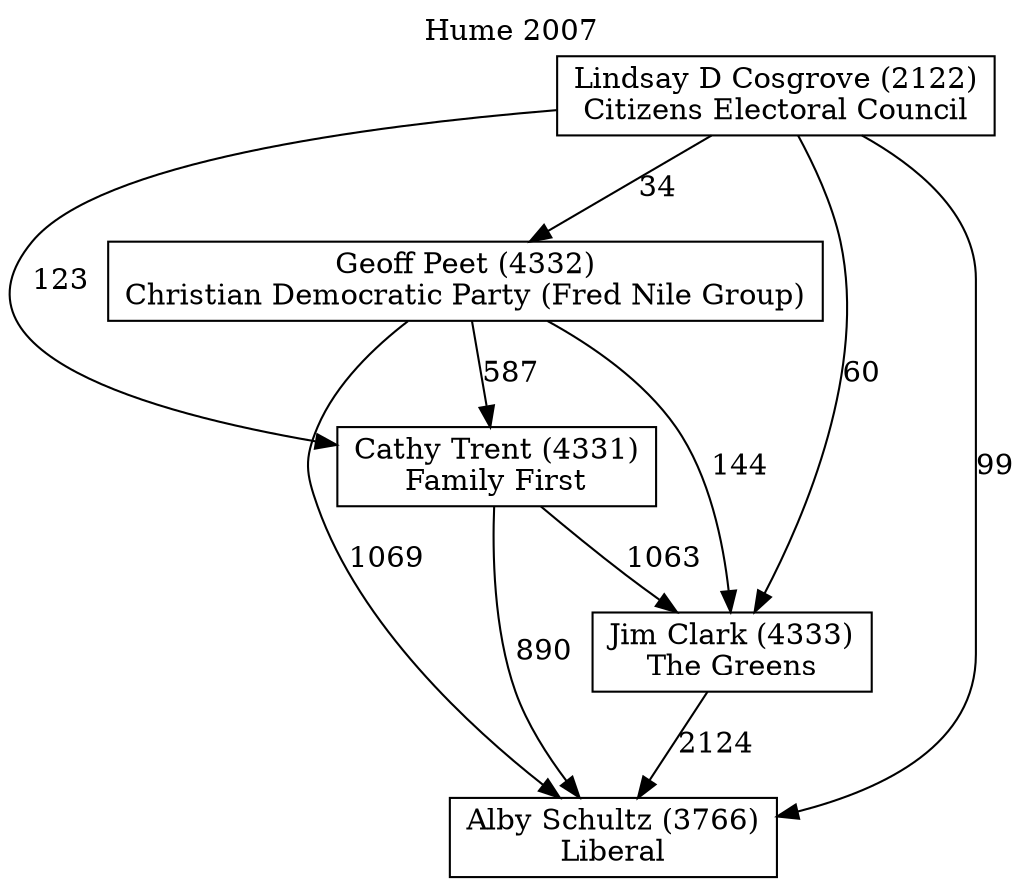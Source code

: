 // House preference flow
digraph "Alby Schultz (3766)_Hume_2007" {
	graph [label="Hume 2007" labelloc=t mclimit=10]
	node [shape=box]
	"Alby Schultz (3766)" [label="Alby Schultz (3766)
Liberal"]
	"Jim Clark (4333)" [label="Jim Clark (4333)
The Greens"]
	"Cathy Trent (4331)" [label="Cathy Trent (4331)
Family First"]
	"Geoff Peet (4332)" [label="Geoff Peet (4332)
Christian Democratic Party (Fred Nile Group)"]
	"Lindsay D Cosgrove (2122)" [label="Lindsay D Cosgrove (2122)
Citizens Electoral Council"]
	"Jim Clark (4333)" -> "Alby Schultz (3766)" [label=2124]
	"Cathy Trent (4331)" -> "Jim Clark (4333)" [label=1063]
	"Geoff Peet (4332)" -> "Cathy Trent (4331)" [label=587]
	"Lindsay D Cosgrove (2122)" -> "Geoff Peet (4332)" [label=34]
	"Cathy Trent (4331)" -> "Alby Schultz (3766)" [label=890]
	"Geoff Peet (4332)" -> "Alby Schultz (3766)" [label=1069]
	"Lindsay D Cosgrove (2122)" -> "Alby Schultz (3766)" [label=99]
	"Lindsay D Cosgrove (2122)" -> "Cathy Trent (4331)" [label=123]
	"Geoff Peet (4332)" -> "Jim Clark (4333)" [label=144]
	"Lindsay D Cosgrove (2122)" -> "Jim Clark (4333)" [label=60]
}
